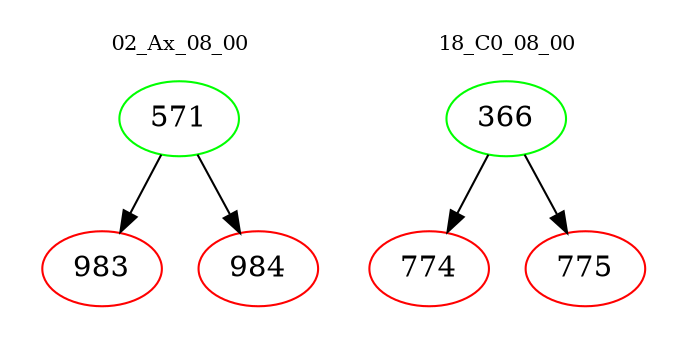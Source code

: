 digraph{
subgraph cluster_0 {
color = white
label = "02_Ax_08_00";
fontsize=10;
T0_571 [label="571", color="green"]
T0_571 -> T0_983 [color="black"]
T0_983 [label="983", color="red"]
T0_571 -> T0_984 [color="black"]
T0_984 [label="984", color="red"]
}
subgraph cluster_1 {
color = white
label = "18_C0_08_00";
fontsize=10;
T1_366 [label="366", color="green"]
T1_366 -> T1_774 [color="black"]
T1_774 [label="774", color="red"]
T1_366 -> T1_775 [color="black"]
T1_775 [label="775", color="red"]
}
}
